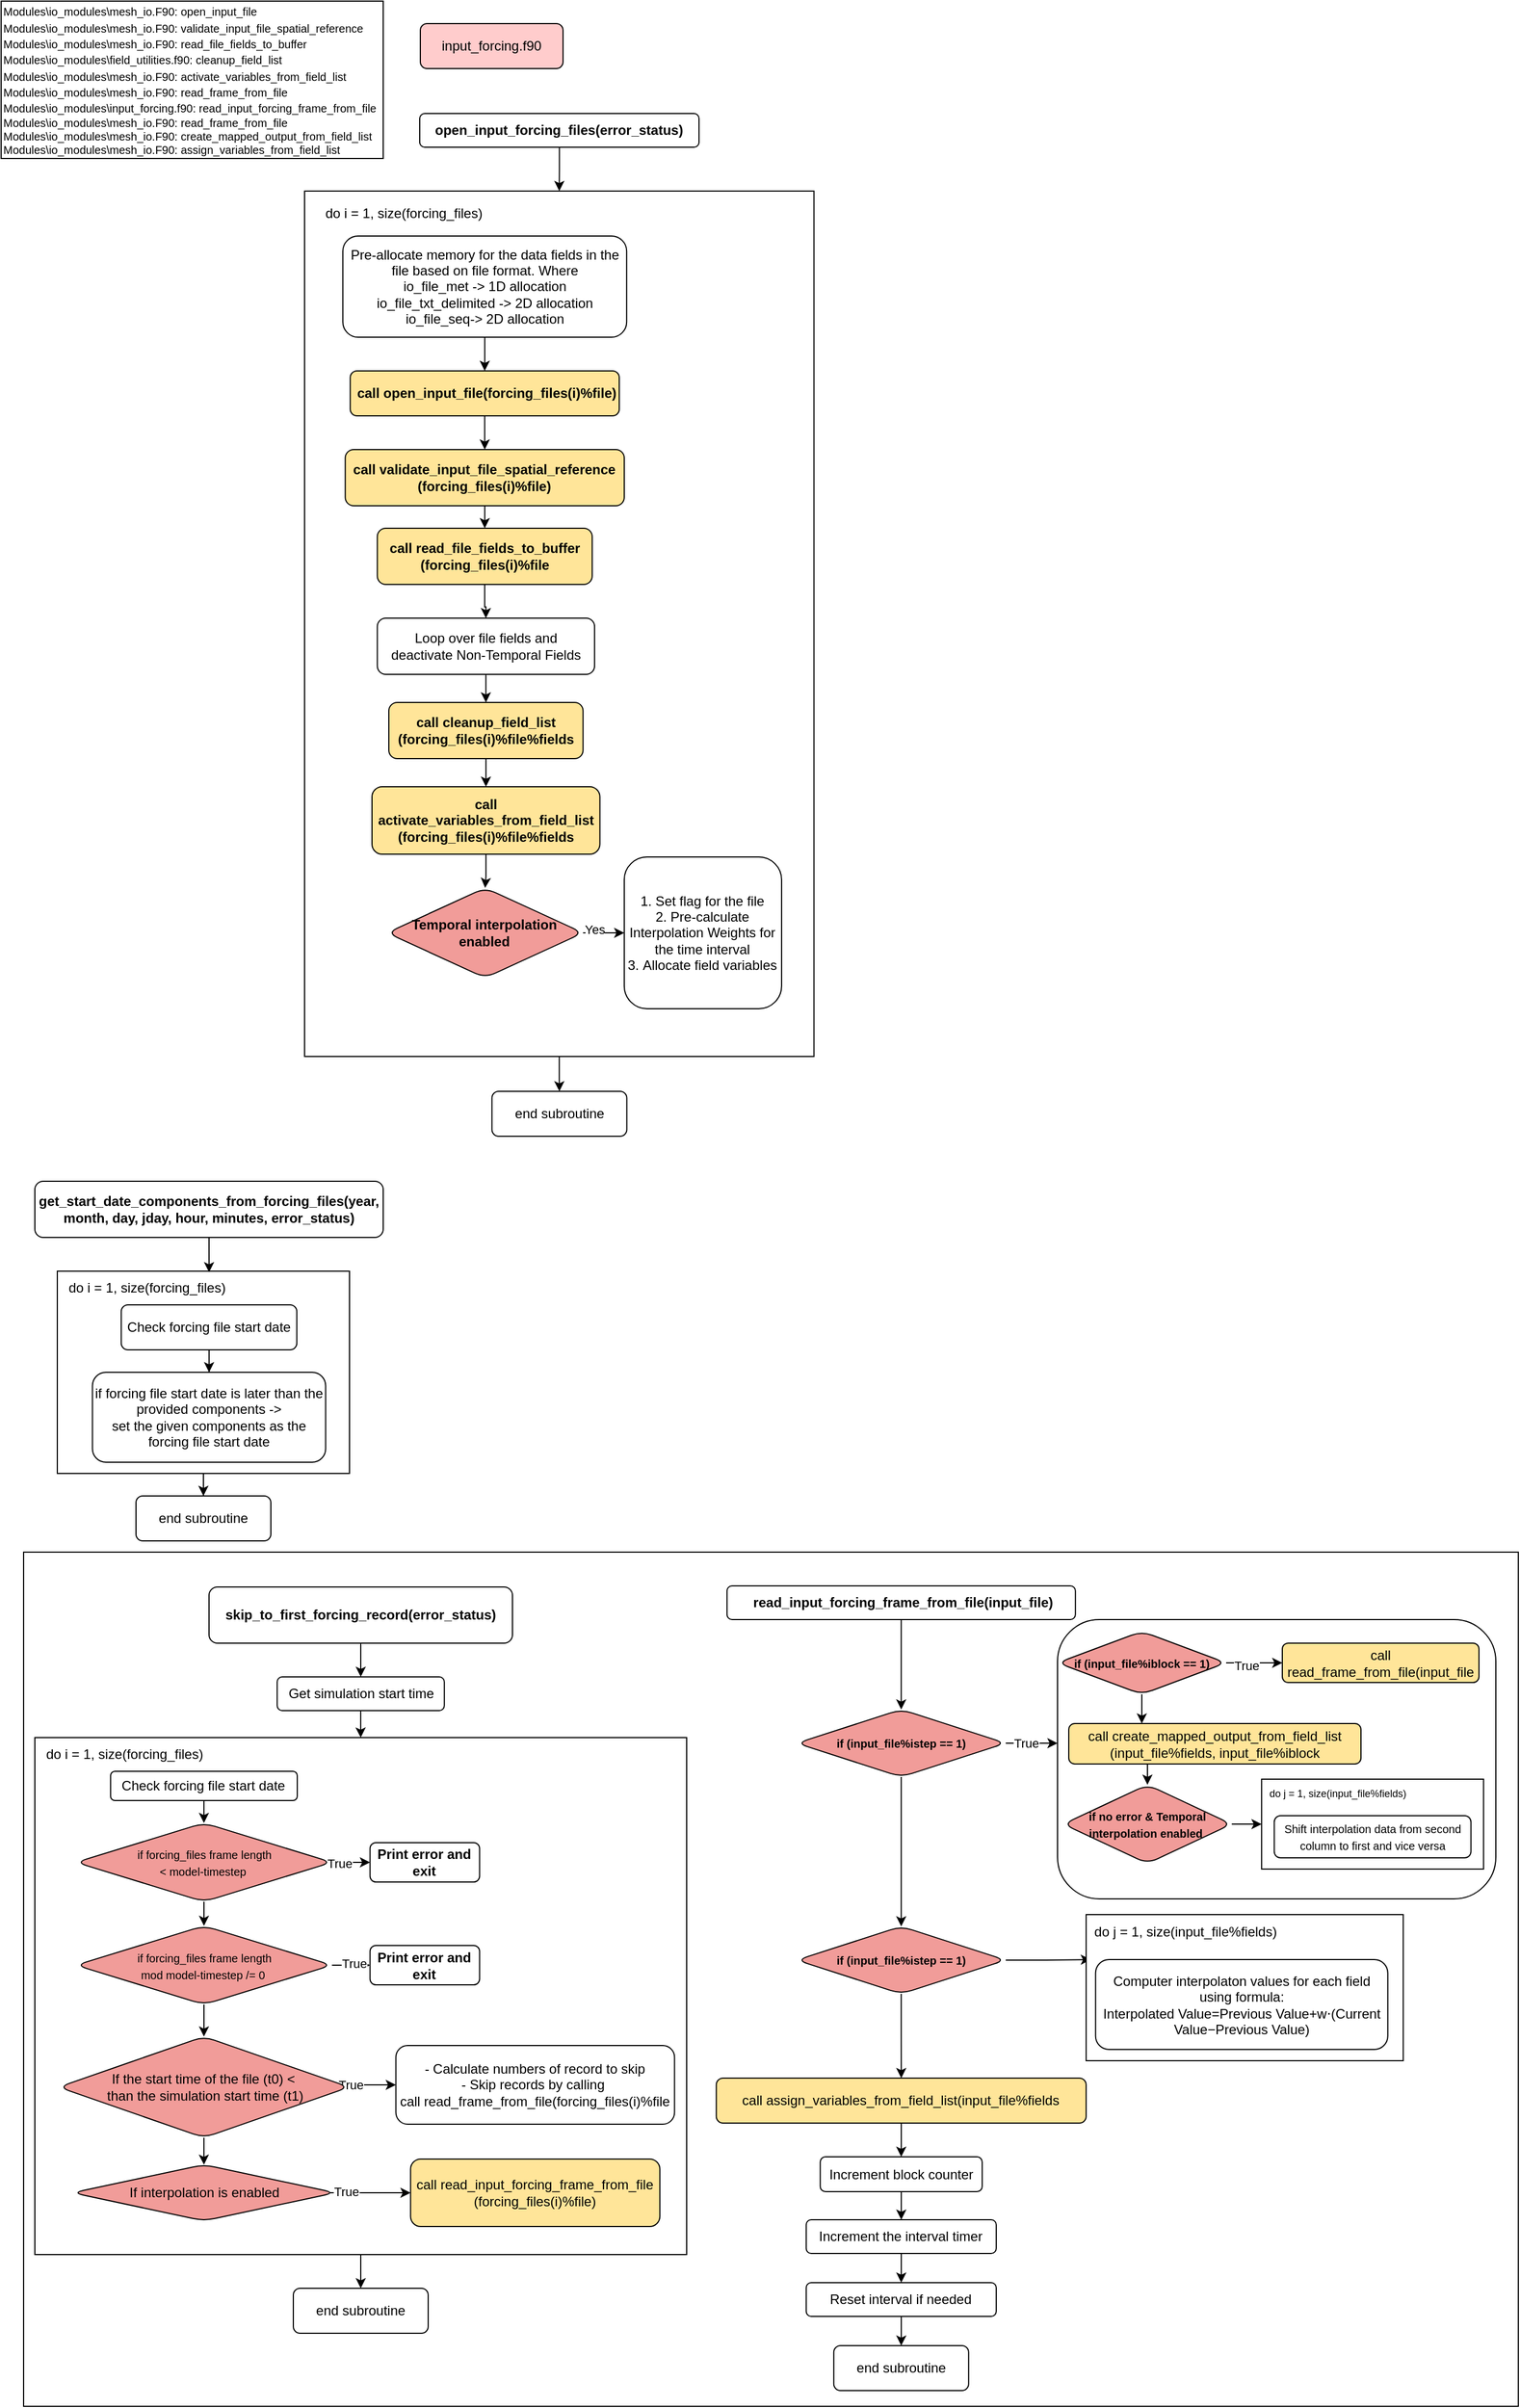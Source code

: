 <mxfile version="24.7.17">
  <diagram name="Page-1" id="S5yGAk-SD8ZDdzLFcuOw">
    <mxGraphModel dx="1666" dy="749" grid="1" gridSize="10" guides="1" tooltips="1" connect="1" arrows="1" fold="1" page="1" pageScale="1" pageWidth="850" pageHeight="1100" math="0" shadow="0">
      <root>
        <mxCell id="0" />
        <mxCell id="1" parent="0" />
        <mxCell id="k9HryMTK5wv8oFqie_I2-61" value="" style="rounded=0;whiteSpace=wrap;html=1;" vertex="1" parent="1">
          <mxGeometry x="20" y="1390" width="1330" height="760" as="geometry" />
        </mxCell>
        <mxCell id="pL6kQiFRU2sMv0eJaDet-1" value="input_forcing.f90" style="rounded=1;whiteSpace=wrap;html=1;fillColor=#FFCCCC;" parent="1" vertex="1">
          <mxGeometry x="373" y="30" width="127" height="40" as="geometry" />
        </mxCell>
        <mxCell id="9gJv6co2nd8RYt-IVOKr-2" value="" style="edgeStyle=orthogonalEdgeStyle;rounded=0;orthogonalLoop=1;jettySize=auto;html=1;entryX=0.5;entryY=0;entryDx=0;entryDy=0;entryPerimeter=0;" parent="1" source="pL6kQiFRU2sMv0eJaDet-3" target="9gJv6co2nd8RYt-IVOKr-3" edge="1">
          <mxGeometry relative="1" as="geometry">
            <mxPoint x="496.7" y="205" as="targetPoint" />
          </mxGeometry>
        </mxCell>
        <mxCell id="pL6kQiFRU2sMv0eJaDet-3" value="open_input_forcing_files(error_status)" style="rounded=1;whiteSpace=wrap;html=1;fontStyle=1" parent="1" vertex="1">
          <mxGeometry x="372.48" y="110" width="248.51" height="30" as="geometry" />
        </mxCell>
        <mxCell id="9gJv6co2nd8RYt-IVOKr-24" value="" style="edgeStyle=orthogonalEdgeStyle;rounded=0;orthogonalLoop=1;jettySize=auto;html=1;entryX=0.5;entryY=0;entryDx=0;entryDy=0;" parent="1" source="9gJv6co2nd8RYt-IVOKr-3" target="9gJv6co2nd8RYt-IVOKr-25" edge="1">
          <mxGeometry relative="1" as="geometry">
            <mxPoint x="565" y="1000" as="targetPoint" />
          </mxGeometry>
        </mxCell>
        <mxCell id="9gJv6co2nd8RYt-IVOKr-25" value="&lt;span style=&quot;font-weight: 400;&quot;&gt;end subroutine&lt;/span&gt;" style="whiteSpace=wrap;html=1;fillColor=#FFFFFF;rounded=1;fontStyle=1;" parent="1" vertex="1">
          <mxGeometry x="436.74" y="980" width="120" height="40" as="geometry" />
        </mxCell>
        <mxCell id="9gJv6co2nd8RYt-IVOKr-27" value="" style="group" parent="1" vertex="1" connectable="0">
          <mxGeometry x="270" y="179" width="453.26" height="770" as="geometry" />
        </mxCell>
        <mxCell id="9gJv6co2nd8RYt-IVOKr-3" value="" style="rounded=0;whiteSpace=wrap;html=1;" parent="9gJv6co2nd8RYt-IVOKr-27" vertex="1">
          <mxGeometry width="453.26" height="770" as="geometry" />
        </mxCell>
        <mxCell id="9gJv6co2nd8RYt-IVOKr-6" value="" style="edgeStyle=orthogonalEdgeStyle;rounded=0;orthogonalLoop=1;jettySize=auto;html=1;" parent="9gJv6co2nd8RYt-IVOKr-27" source="9gJv6co2nd8RYt-IVOKr-4" target="9gJv6co2nd8RYt-IVOKr-5" edge="1">
          <mxGeometry relative="1" as="geometry" />
        </mxCell>
        <mxCell id="9gJv6co2nd8RYt-IVOKr-4" value="&lt;span style=&quot;font-weight: normal;&quot;&gt;Pre-allocate memory for the data fields in the file based on file format. Where&lt;/span&gt;&lt;div&gt;&lt;span style=&quot;font-weight: 400;&quot;&gt;io_file_met -&amp;gt; 1D allocation&lt;/span&gt;&lt;br&gt;&lt;/div&gt;&lt;div&gt;&lt;span style=&quot;font-weight: 400;&quot;&gt;io_file_txt_delimited -&amp;gt; 2D allocation&lt;/span&gt;&lt;br&gt;&lt;/div&gt;&lt;div&gt;&lt;span style=&quot;background-color: initial; font-weight: 400;&quot;&gt;io_file_seq&lt;/span&gt;&lt;span style=&quot;font-weight: 400;&quot;&gt;-&amp;gt; 2D allocation&lt;/span&gt;&lt;span style=&quot;font-weight: 400;&quot;&gt;&lt;br&gt;&lt;/span&gt;&lt;/div&gt;" style="rounded=1;whiteSpace=wrap;html=1;fontStyle=1" parent="9gJv6co2nd8RYt-IVOKr-27" vertex="1">
          <mxGeometry x="34.08" y="40" width="252.52" height="90" as="geometry" />
        </mxCell>
        <mxCell id="9gJv6co2nd8RYt-IVOKr-8" value="" style="edgeStyle=orthogonalEdgeStyle;rounded=0;orthogonalLoop=1;jettySize=auto;html=1;" parent="9gJv6co2nd8RYt-IVOKr-27" source="9gJv6co2nd8RYt-IVOKr-5" target="9gJv6co2nd8RYt-IVOKr-7" edge="1">
          <mxGeometry relative="1" as="geometry" />
        </mxCell>
        <mxCell id="9gJv6co2nd8RYt-IVOKr-5" value="&amp;nbsp;call open_input_file(forcing_files(i)%file)" style="whiteSpace=wrap;html=1;rounded=1;fontStyle=1;fillColor=#FFE599;" parent="9gJv6co2nd8RYt-IVOKr-27" vertex="1">
          <mxGeometry x="40.64" y="160" width="239.39" height="40" as="geometry" />
        </mxCell>
        <mxCell id="9gJv6co2nd8RYt-IVOKr-10" value="" style="edgeStyle=orthogonalEdgeStyle;rounded=0;orthogonalLoop=1;jettySize=auto;html=1;" parent="9gJv6co2nd8RYt-IVOKr-27" source="9gJv6co2nd8RYt-IVOKr-7" target="9gJv6co2nd8RYt-IVOKr-9" edge="1">
          <mxGeometry relative="1" as="geometry" />
        </mxCell>
        <mxCell id="9gJv6co2nd8RYt-IVOKr-7" value="call validate_input_file_spatial_reference (forcing_files(i)%file)" style="whiteSpace=wrap;html=1;rounded=1;fontStyle=1;fillColor=#FFE599;" parent="9gJv6co2nd8RYt-IVOKr-27" vertex="1">
          <mxGeometry x="36.21" y="230" width="248.26" height="50" as="geometry" />
        </mxCell>
        <mxCell id="9gJv6co2nd8RYt-IVOKr-12" value="" style="edgeStyle=orthogonalEdgeStyle;rounded=0;orthogonalLoop=1;jettySize=auto;html=1;" parent="9gJv6co2nd8RYt-IVOKr-27" source="9gJv6co2nd8RYt-IVOKr-9" target="9gJv6co2nd8RYt-IVOKr-11" edge="1">
          <mxGeometry relative="1" as="geometry" />
        </mxCell>
        <mxCell id="9gJv6co2nd8RYt-IVOKr-9" value="call read_file_fields_to_buffer (forcing_files(i)%file" style="whiteSpace=wrap;html=1;rounded=1;fontStyle=1;fillColor=#FFE599;" parent="9gJv6co2nd8RYt-IVOKr-27" vertex="1">
          <mxGeometry x="64.74" y="300" width="191.2" height="50" as="geometry" />
        </mxCell>
        <mxCell id="9gJv6co2nd8RYt-IVOKr-14" value="" style="edgeStyle=orthogonalEdgeStyle;rounded=0;orthogonalLoop=1;jettySize=auto;html=1;" parent="9gJv6co2nd8RYt-IVOKr-27" source="9gJv6co2nd8RYt-IVOKr-11" target="9gJv6co2nd8RYt-IVOKr-13" edge="1">
          <mxGeometry relative="1" as="geometry" />
        </mxCell>
        <mxCell id="9gJv6co2nd8RYt-IVOKr-11" value="&lt;span style=&quot;font-weight: normal;&quot;&gt;Loop over file fields and&lt;/span&gt;&lt;div&gt;&lt;span style=&quot;font-weight: normal;&quot;&gt;deactivate Non-Temporal Fields&lt;/span&gt;&lt;br&gt;&lt;/div&gt;" style="whiteSpace=wrap;html=1;rounded=1;fontStyle=1;" parent="9gJv6co2nd8RYt-IVOKr-27" vertex="1">
          <mxGeometry x="64.74" y="380" width="193.32" height="50" as="geometry" />
        </mxCell>
        <mxCell id="9gJv6co2nd8RYt-IVOKr-16" value="" style="edgeStyle=orthogonalEdgeStyle;rounded=0;orthogonalLoop=1;jettySize=auto;html=1;" parent="9gJv6co2nd8RYt-IVOKr-27" source="9gJv6co2nd8RYt-IVOKr-13" target="9gJv6co2nd8RYt-IVOKr-15" edge="1">
          <mxGeometry relative="1" as="geometry" />
        </mxCell>
        <mxCell id="9gJv6co2nd8RYt-IVOKr-13" value="call cleanup_field_list (forcing_files(i)%file%fields" style="whiteSpace=wrap;html=1;rounded=1;fontStyle=1;fillColor=#FFE599;" parent="9gJv6co2nd8RYt-IVOKr-27" vertex="1">
          <mxGeometry x="75" y="455" width="172.8" height="50" as="geometry" />
        </mxCell>
        <mxCell id="9gJv6co2nd8RYt-IVOKr-18" value="" style="edgeStyle=orthogonalEdgeStyle;rounded=0;orthogonalLoop=1;jettySize=auto;html=1;" parent="9gJv6co2nd8RYt-IVOKr-27" source="9gJv6co2nd8RYt-IVOKr-15" target="9gJv6co2nd8RYt-IVOKr-17" edge="1">
          <mxGeometry relative="1" as="geometry" />
        </mxCell>
        <mxCell id="9gJv6co2nd8RYt-IVOKr-15" value="call activate_variables_from_field_list (forcing_files(i)%file%fields" style="whiteSpace=wrap;html=1;rounded=1;fontStyle=1;fillColor=#FFE599;" parent="9gJv6co2nd8RYt-IVOKr-27" vertex="1">
          <mxGeometry x="60" y="530" width="202.8" height="60" as="geometry" />
        </mxCell>
        <mxCell id="9gJv6co2nd8RYt-IVOKr-20" value="" style="edgeStyle=orthogonalEdgeStyle;rounded=0;orthogonalLoop=1;jettySize=auto;html=1;" parent="9gJv6co2nd8RYt-IVOKr-27" source="9gJv6co2nd8RYt-IVOKr-17" target="9gJv6co2nd8RYt-IVOKr-19" edge="1">
          <mxGeometry relative="1" as="geometry" />
        </mxCell>
        <mxCell id="9gJv6co2nd8RYt-IVOKr-21" value="Yes" style="edgeLabel;html=1;align=center;verticalAlign=middle;resizable=0;points=[];" parent="9gJv6co2nd8RYt-IVOKr-20" vertex="1" connectable="0">
          <mxGeometry x="-0.565" y="3" relative="1" as="geometry">
            <mxPoint as="offset" />
          </mxGeometry>
        </mxCell>
        <mxCell id="9gJv6co2nd8RYt-IVOKr-17" value="Temporal interpolation enabled" style="rhombus;whiteSpace=wrap;html=1;rounded=1;fontStyle=1;fillColor=#F19C99;" parent="9gJv6co2nd8RYt-IVOKr-27" vertex="1">
          <mxGeometry x="73.46" y="620" width="174.34" height="80" as="geometry" />
        </mxCell>
        <mxCell id="9gJv6co2nd8RYt-IVOKr-19" value="&lt;span style=&quot;font-weight: normal;&quot;&gt;1. Set flag for the file&lt;/span&gt;&lt;div&gt;&lt;span style=&quot;font-weight: normal;&quot;&gt;2.&amp;nbsp;Pre-calculate Interpolation Weights for the time interval&lt;/span&gt;&lt;/div&gt;&lt;div&gt;&lt;span style=&quot;font-weight: normal;&quot;&gt;3.&amp;nbsp;Allocate field variables&lt;/span&gt;&lt;/div&gt;" style="whiteSpace=wrap;html=1;fillColor=#FFFFFF;rounded=1;fontStyle=1;" parent="9gJv6co2nd8RYt-IVOKr-27" vertex="1">
          <mxGeometry x="284.47" y="592.5" width="140" height="135" as="geometry" />
        </mxCell>
        <mxCell id="9gJv6co2nd8RYt-IVOKr-22" value="do i = 1, size(forcing_files)" style="text;html=1;align=center;verticalAlign=middle;whiteSpace=wrap;rounded=0;" parent="9gJv6co2nd8RYt-IVOKr-27" vertex="1">
          <mxGeometry y="10" width="176.6" height="20" as="geometry" />
        </mxCell>
        <mxCell id="9gJv6co2nd8RYt-IVOKr-28" value="&lt;div&gt;&lt;font size=&quot;1&quot;&gt;Modules\io_modules\mesh_io.F90: open_input_file&lt;/font&gt;&lt;/div&gt;&lt;div&gt;&lt;font size=&quot;1&quot;&gt;Modules\io_modules\mesh_io.F90: validate_input_file_spatial_reference&lt;/font&gt;&lt;/div&gt;&lt;div&gt;&lt;font size=&quot;1&quot;&gt;Modules\io_modules\mesh_io.F90: read_file_fields_to_buffer&lt;/font&gt;&lt;/div&gt;&lt;div&gt;&lt;font size=&quot;1&quot;&gt;Modules\io_modules\field_utilities.f90: cleanup_field_list&lt;/font&gt;&lt;/div&gt;&lt;div&gt;&lt;font size=&quot;1&quot;&gt;Modules\io_modules\mesh_io.F90: activate_variables_from_field_list&lt;/font&gt;&lt;/div&gt;&lt;div&gt;&lt;font size=&quot;1&quot;&gt;Modules\io_modules\mesh_io.F90: read_frame_from_file&lt;br&gt;&lt;/font&gt;&lt;/div&gt;&lt;div&gt;&lt;font size=&quot;1&quot;&gt;Modules\io_modules\input_forcing.f90: read_input_forcing_frame_from_file&lt;br&gt;&lt;/font&gt;&lt;/div&gt;&lt;div&gt;&lt;font size=&quot;1&quot;&gt;&lt;div&gt;Modules\io_modules\mesh_io.F90: read_frame_from_file&lt;/div&gt;&lt;div&gt;Modules\io_modules\mesh_io.F90: create_mapped_output_from_field_list&lt;/div&gt;&lt;div&gt;Modules\io_modules\mesh_io.F90: assign_variables_from_field_list&lt;/div&gt;&lt;/font&gt;&lt;/div&gt;" style="rounded=0;whiteSpace=wrap;html=1;align=left;" parent="1" vertex="1">
          <mxGeometry y="10" width="340" height="140" as="geometry" />
        </mxCell>
        <mxCell id="WIIcosCYeL9qNOFvzd76-1" value="" style="rounded=0;whiteSpace=wrap;html=1;" parent="1" vertex="1">
          <mxGeometry x="50" y="1140" width="260" height="180" as="geometry" />
        </mxCell>
        <mxCell id="WIIcosCYeL9qNOFvzd76-2" value="get_start_date_components_from_forcing_files(year, month, day, jday, hour, minutes, error_status)" style="rounded=1;whiteSpace=wrap;html=1;fontStyle=1" parent="1" vertex="1">
          <mxGeometry x="30" y="1060" width="310" height="50" as="geometry" />
        </mxCell>
        <mxCell id="WIIcosCYeL9qNOFvzd76-3" value="" style="edgeStyle=orthogonalEdgeStyle;rounded=0;orthogonalLoop=1;jettySize=auto;html=1;" parent="1" source="WIIcosCYeL9qNOFvzd76-4" target="WIIcosCYeL9qNOFvzd76-5" edge="1">
          <mxGeometry relative="1" as="geometry" />
        </mxCell>
        <mxCell id="WIIcosCYeL9qNOFvzd76-4" value="&lt;span style=&quot;font-weight: normal;&quot;&gt;Check forcing file start date&lt;/span&gt;" style="whiteSpace=wrap;html=1;rounded=1;fontStyle=1;" parent="1" vertex="1">
          <mxGeometry x="106.87" y="1170" width="156.25" height="40" as="geometry" />
        </mxCell>
        <mxCell id="WIIcosCYeL9qNOFvzd76-5" value="&lt;span style=&quot;font-weight: normal;&quot;&gt;if forcing file start date is later than the provided components -&amp;gt;&lt;/span&gt;&lt;div&gt;&lt;span style=&quot;font-weight: normal;&quot;&gt;set the given components as the forcing file start date&lt;/span&gt;&lt;/div&gt;" style="whiteSpace=wrap;html=1;rounded=1;fontStyle=1;" parent="1" vertex="1">
          <mxGeometry x="81.26" y="1230" width="207.5" height="80" as="geometry" />
        </mxCell>
        <mxCell id="WIIcosCYeL9qNOFvzd76-6" value="&lt;span style=&quot;font-weight: 400;&quot;&gt;end subroutine&lt;/span&gt;" style="whiteSpace=wrap;html=1;fillColor=#FFFFFF;rounded=1;fontStyle=1;" parent="1" vertex="1">
          <mxGeometry x="120.0" y="1340" width="120" height="40" as="geometry" />
        </mxCell>
        <mxCell id="WIIcosCYeL9qNOFvzd76-7" value="do i = 1, size(forcing_files)" style="text;html=1;align=center;verticalAlign=middle;whiteSpace=wrap;rounded=0;" parent="1" vertex="1">
          <mxGeometry x="50" y="1140" width="160" height="30" as="geometry" />
        </mxCell>
        <mxCell id="WIIcosCYeL9qNOFvzd76-8" style="edgeStyle=orthogonalEdgeStyle;rounded=0;orthogonalLoop=1;jettySize=auto;html=1;entryX=0.844;entryY=0.033;entryDx=0;entryDy=0;entryPerimeter=0;" parent="1" source="WIIcosCYeL9qNOFvzd76-2" target="WIIcosCYeL9qNOFvzd76-7" edge="1">
          <mxGeometry relative="1" as="geometry" />
        </mxCell>
        <mxCell id="WIIcosCYeL9qNOFvzd76-9" style="edgeStyle=orthogonalEdgeStyle;rounded=0;orthogonalLoop=1;jettySize=auto;html=1;entryX=0.5;entryY=0;entryDx=0;entryDy=0;" parent="1" source="WIIcosCYeL9qNOFvzd76-1" target="WIIcosCYeL9qNOFvzd76-6" edge="1">
          <mxGeometry relative="1" as="geometry" />
        </mxCell>
        <mxCell id="tfbjJnkPXNNV_QmDQaBX-45" value="skip_to_first_forcing_record(error_status)" style="rounded=1;whiteSpace=wrap;html=1;fontStyle=1" parent="1" vertex="1">
          <mxGeometry x="185" y="1421" width="270" height="50" as="geometry" />
        </mxCell>
        <mxCell id="tfbjJnkPXNNV_QmDQaBX-46" style="edgeStyle=orthogonalEdgeStyle;rounded=0;orthogonalLoop=1;jettySize=auto;html=1;" parent="1" source="tfbjJnkPXNNV_QmDQaBX-47" target="tfbjJnkPXNNV_QmDQaBX-50" edge="1">
          <mxGeometry relative="1" as="geometry" />
        </mxCell>
        <mxCell id="tfbjJnkPXNNV_QmDQaBX-47" value="&lt;span style=&quot;font-weight: 400;&quot;&gt;Get simulation start time&lt;/span&gt;" style="whiteSpace=wrap;html=1;rounded=1;fontStyle=1;" parent="1" vertex="1">
          <mxGeometry x="245.63" y="1501" width="148.74" height="30" as="geometry" />
        </mxCell>
        <mxCell id="tfbjJnkPXNNV_QmDQaBX-48" value="&lt;span style=&quot;font-weight: 400;&quot;&gt;end subroutine&lt;/span&gt;" style="whiteSpace=wrap;html=1;fillColor=#FFFFFF;rounded=1;fontStyle=1;" parent="1" vertex="1">
          <mxGeometry x="260" y="2045" width="120" height="40" as="geometry" />
        </mxCell>
        <mxCell id="tfbjJnkPXNNV_QmDQaBX-49" style="edgeStyle=orthogonalEdgeStyle;rounded=0;orthogonalLoop=1;jettySize=auto;html=1;entryX=0.5;entryY=0;entryDx=0;entryDy=0;" parent="1" source="tfbjJnkPXNNV_QmDQaBX-45" target="tfbjJnkPXNNV_QmDQaBX-47" edge="1">
          <mxGeometry relative="1" as="geometry">
            <mxPoint x="267.55" y="1501.99" as="targetPoint" />
          </mxGeometry>
        </mxCell>
        <mxCell id="tfbjJnkPXNNV_QmDQaBX-50" value="" style="rounded=0;whiteSpace=wrap;html=1;" parent="1" vertex="1">
          <mxGeometry x="30" y="1555" width="580" height="460" as="geometry" />
        </mxCell>
        <mxCell id="tfbjJnkPXNNV_QmDQaBX-51" style="edgeStyle=orthogonalEdgeStyle;rounded=0;orthogonalLoop=1;jettySize=auto;html=1;" parent="1" source="tfbjJnkPXNNV_QmDQaBX-52" target="tfbjJnkPXNNV_QmDQaBX-57" edge="1">
          <mxGeometry relative="1" as="geometry" />
        </mxCell>
        <mxCell id="tfbjJnkPXNNV_QmDQaBX-52" value="&lt;span style=&quot;font-weight: normal;&quot;&gt;Check forcing file start date&lt;/span&gt;" style="whiteSpace=wrap;html=1;rounded=1;fontStyle=1;" parent="1" vertex="1">
          <mxGeometry x="97.39" y="1585" width="166.13" height="26" as="geometry" />
        </mxCell>
        <mxCell id="tfbjJnkPXNNV_QmDQaBX-53" value="do i = 1, size(forcing_files)" style="text;html=1;align=center;verticalAlign=middle;whiteSpace=wrap;rounded=0;" parent="1" vertex="1">
          <mxGeometry x="30" y="1555" width="160" height="30" as="geometry" />
        </mxCell>
        <mxCell id="tfbjJnkPXNNV_QmDQaBX-54" value="" style="edgeStyle=orthogonalEdgeStyle;rounded=0;orthogonalLoop=1;jettySize=auto;html=1;" parent="1" source="tfbjJnkPXNNV_QmDQaBX-57" target="tfbjJnkPXNNV_QmDQaBX-58" edge="1">
          <mxGeometry relative="1" as="geometry" />
        </mxCell>
        <mxCell id="tfbjJnkPXNNV_QmDQaBX-55" value="True" style="edgeLabel;html=1;align=center;verticalAlign=middle;resizable=0;points=[];" parent="tfbjJnkPXNNV_QmDQaBX-54" vertex="1" connectable="0">
          <mxGeometry x="-0.712" y="-1" relative="1" as="geometry">
            <mxPoint as="offset" />
          </mxGeometry>
        </mxCell>
        <mxCell id="tfbjJnkPXNNV_QmDQaBX-56" style="edgeStyle=orthogonalEdgeStyle;rounded=0;orthogonalLoop=1;jettySize=auto;html=1;" parent="1" source="tfbjJnkPXNNV_QmDQaBX-57" target="tfbjJnkPXNNV_QmDQaBX-62" edge="1">
          <mxGeometry relative="1" as="geometry" />
        </mxCell>
        <mxCell id="tfbjJnkPXNNV_QmDQaBX-57" value="&lt;font style=&quot;font-size: 10px; font-weight: normal;&quot;&gt;if forcing_files frame length&lt;/font&gt;&lt;div&gt;&lt;font style=&quot;font-size: 10px; font-weight: normal;&quot;&gt;&amp;lt; model-timestep&amp;nbsp;&lt;/font&gt;&lt;/div&gt;" style="rhombus;whiteSpace=wrap;html=1;rounded=1;fontStyle=1;fillColor=#F19C99;" parent="1" vertex="1">
          <mxGeometry x="66.55" y="1631" width="227.81" height="70" as="geometry" />
        </mxCell>
        <mxCell id="tfbjJnkPXNNV_QmDQaBX-58" value="Print error and exit" style="whiteSpace=wrap;html=1;fillColor=#FFFFFF;rounded=1;fontStyle=1;" parent="1" vertex="1">
          <mxGeometry x="328.26" y="1648.5" width="97.48" height="35" as="geometry" />
        </mxCell>
        <mxCell id="tfbjJnkPXNNV_QmDQaBX-59" style="edgeStyle=orthogonalEdgeStyle;rounded=0;orthogonalLoop=1;jettySize=auto;html=1;entryX=0;entryY=0.5;entryDx=0;entryDy=0;" parent="1" source="tfbjJnkPXNNV_QmDQaBX-62" target="tfbjJnkPXNNV_QmDQaBX-63" edge="1">
          <mxGeometry relative="1" as="geometry" />
        </mxCell>
        <mxCell id="tfbjJnkPXNNV_QmDQaBX-60" value="True" style="edgeLabel;html=1;align=center;verticalAlign=middle;resizable=0;points=[];" parent="tfbjJnkPXNNV_QmDQaBX-59" vertex="1" connectable="0">
          <mxGeometry x="0.381" y="3" relative="1" as="geometry">
            <mxPoint y="1" as="offset" />
          </mxGeometry>
        </mxCell>
        <mxCell id="tfbjJnkPXNNV_QmDQaBX-61" value="" style="edgeStyle=orthogonalEdgeStyle;rounded=0;orthogonalLoop=1;jettySize=auto;html=1;" parent="1" source="tfbjJnkPXNNV_QmDQaBX-62" target="tfbjJnkPXNNV_QmDQaBX-67" edge="1">
          <mxGeometry relative="1" as="geometry" />
        </mxCell>
        <mxCell id="tfbjJnkPXNNV_QmDQaBX-62" value="&lt;font style=&quot;font-size: 10px; font-weight: normal;&quot;&gt;if forcing_files frame length&lt;/font&gt;&lt;div&gt;&lt;font style=&quot;font-size: 10px; font-weight: normal;&quot;&gt;mod model-timestep /= 0&amp;nbsp;&lt;/font&gt;&lt;/div&gt;" style="rhombus;whiteSpace=wrap;html=1;rounded=1;fontStyle=1;fillColor=#F19C99;" parent="1" vertex="1">
          <mxGeometry x="66.55" y="1722.5" width="227.81" height="70" as="geometry" />
        </mxCell>
        <mxCell id="tfbjJnkPXNNV_QmDQaBX-63" value="Print error and exit" style="whiteSpace=wrap;html=1;fillColor=#FFFFFF;rounded=1;fontStyle=1;" parent="1" vertex="1">
          <mxGeometry x="328.26" y="1740" width="97.48" height="35" as="geometry" />
        </mxCell>
        <mxCell id="tfbjJnkPXNNV_QmDQaBX-64" value="" style="edgeStyle=orthogonalEdgeStyle;rounded=0;orthogonalLoop=1;jettySize=auto;html=1;exitX=0.935;exitY=0.478;exitDx=0;exitDy=0;exitPerimeter=0;" parent="1" source="tfbjJnkPXNNV_QmDQaBX-67" target="tfbjJnkPXNNV_QmDQaBX-68" edge="1">
          <mxGeometry relative="1" as="geometry" />
        </mxCell>
        <mxCell id="tfbjJnkPXNNV_QmDQaBX-65" value="True" style="edgeLabel;html=1;align=center;verticalAlign=middle;resizable=0;points=[];" parent="tfbjJnkPXNNV_QmDQaBX-64" vertex="1" connectable="0">
          <mxGeometry x="-0.399" relative="1" as="geometry">
            <mxPoint as="offset" />
          </mxGeometry>
        </mxCell>
        <mxCell id="tfbjJnkPXNNV_QmDQaBX-66" value="" style="edgeStyle=orthogonalEdgeStyle;rounded=0;orthogonalLoop=1;jettySize=auto;html=1;" parent="1" source="tfbjJnkPXNNV_QmDQaBX-67" target="tfbjJnkPXNNV_QmDQaBX-71" edge="1">
          <mxGeometry relative="1" as="geometry" />
        </mxCell>
        <mxCell id="tfbjJnkPXNNV_QmDQaBX-67" value="&lt;span style=&quot;font-weight: normal;&quot;&gt;&lt;font style=&quot;font-size: 12px;&quot;&gt;If the start time of the file (t0) &amp;lt;&lt;/font&gt;&lt;/span&gt;&lt;div&gt;&lt;span style=&quot;font-weight: normal;&quot;&gt;&lt;font style=&quot;font-size: 12px;&quot;&gt;&amp;nbsp;than the simulation start time (t1)&lt;/font&gt;&lt;/span&gt;&lt;/div&gt;" style="rhombus;whiteSpace=wrap;html=1;rounded=1;fontStyle=1;fillColor=#F19C99;" parent="1" vertex="1">
          <mxGeometry x="51.23" y="1821" width="258.45" height="90" as="geometry" />
        </mxCell>
        <mxCell id="tfbjJnkPXNNV_QmDQaBX-68" value="&lt;span style=&quot;font-weight: normal;&quot;&gt;- Calculate numbers of record to skip&lt;/span&gt;&lt;div&gt;&lt;span style=&quot;font-weight: normal;&quot;&gt;- Skip records by calling&amp;nbsp;&lt;/span&gt;&lt;/div&gt;&lt;div&gt;&lt;span style=&quot;font-weight: 400;&quot;&gt;call read_frame_from_file(forcing_files(i)%file&lt;/span&gt;&lt;br&gt;&lt;/div&gt;" style="whiteSpace=wrap;html=1;fillColor=#FFFFFF;rounded=1;fontStyle=1;" parent="1" vertex="1">
          <mxGeometry x="351.26" y="1829" width="247.95" height="70" as="geometry" />
        </mxCell>
        <mxCell id="tfbjJnkPXNNV_QmDQaBX-69" value="" style="edgeStyle=orthogonalEdgeStyle;rounded=0;orthogonalLoop=1;jettySize=auto;html=1;exitX=0.973;exitY=0.5;exitDx=0;exitDy=0;exitPerimeter=0;" parent="1" source="tfbjJnkPXNNV_QmDQaBX-71" target="tfbjJnkPXNNV_QmDQaBX-72" edge="1">
          <mxGeometry relative="1" as="geometry" />
        </mxCell>
        <mxCell id="tfbjJnkPXNNV_QmDQaBX-70" value="True" style="edgeLabel;html=1;align=center;verticalAlign=middle;resizable=0;points=[];" parent="tfbjJnkPXNNV_QmDQaBX-69" vertex="1" connectable="0">
          <mxGeometry x="-0.568" y="1" relative="1" as="geometry">
            <mxPoint as="offset" />
          </mxGeometry>
        </mxCell>
        <mxCell id="tfbjJnkPXNNV_QmDQaBX-71" value="&lt;span style=&quot;font-weight: normal;&quot;&gt;If interpolation is enabled&lt;br&gt;&lt;/span&gt;" style="rhombus;whiteSpace=wrap;html=1;fillColor=#F19C99;rounded=1;fontStyle=1;" parent="1" vertex="1">
          <mxGeometry x="63.57" y="1935" width="233.77" height="50" as="geometry" />
        </mxCell>
        <mxCell id="tfbjJnkPXNNV_QmDQaBX-72" value="&lt;span style=&quot;font-weight: normal;&quot;&gt;call read_input_forcing_frame_from_file&lt;/span&gt;&lt;div&gt;&lt;span style=&quot;font-weight: normal;&quot;&gt;(forcing_files(i)%file)&lt;/span&gt;&lt;/div&gt;" style="whiteSpace=wrap;html=1;fillColor=#FFE599;rounded=1;fontStyle=1;" parent="1" vertex="1">
          <mxGeometry x="364.33" y="1930" width="221.82" height="60" as="geometry" />
        </mxCell>
        <mxCell id="tfbjJnkPXNNV_QmDQaBX-73" style="edgeStyle=orthogonalEdgeStyle;rounded=0;orthogonalLoop=1;jettySize=auto;html=1;entryX=0.5;entryY=0;entryDx=0;entryDy=0;" parent="1" source="tfbjJnkPXNNV_QmDQaBX-50" target="tfbjJnkPXNNV_QmDQaBX-48" edge="1">
          <mxGeometry relative="1" as="geometry" />
        </mxCell>
        <mxCell id="k9HryMTK5wv8oFqie_I2-11" style="edgeStyle=orthogonalEdgeStyle;rounded=0;orthogonalLoop=1;jettySize=auto;html=1;exitX=0.5;exitY=1;exitDx=0;exitDy=0;" edge="1" parent="1" source="k9HryMTK5wv8oFqie_I2-1" target="k9HryMTK5wv8oFqie_I2-10">
          <mxGeometry relative="1" as="geometry">
            <mxPoint x="801" y="1460" as="sourcePoint" />
          </mxGeometry>
        </mxCell>
        <mxCell id="k9HryMTK5wv8oFqie_I2-1" value="&amp;nbsp;read_input_forcing_frame_from_file(input_file)" style="whiteSpace=wrap;html=1;fillColor=#FFFFFF;rounded=1;fontStyle=1;" vertex="1" parent="1">
          <mxGeometry x="645.9" y="1420" width="310" height="30" as="geometry" />
        </mxCell>
        <mxCell id="k9HryMTK5wv8oFqie_I2-13" value="" style="edgeStyle=orthogonalEdgeStyle;rounded=0;orthogonalLoop=1;jettySize=auto;html=1;" edge="1" parent="1" source="k9HryMTK5wv8oFqie_I2-10" target="k9HryMTK5wv8oFqie_I2-12">
          <mxGeometry relative="1" as="geometry">
            <Array as="points">
              <mxPoint x="940" y="1560" />
              <mxPoint x="940" y="1560" />
            </Array>
          </mxGeometry>
        </mxCell>
        <mxCell id="k9HryMTK5wv8oFqie_I2-18" value="True" style="edgeLabel;html=1;align=center;verticalAlign=middle;resizable=0;points=[];" vertex="1" connectable="0" parent="k9HryMTK5wv8oFqie_I2-13">
          <mxGeometry x="-0.234" relative="1" as="geometry">
            <mxPoint as="offset" />
          </mxGeometry>
        </mxCell>
        <mxCell id="k9HryMTK5wv8oFqie_I2-29" style="edgeStyle=orthogonalEdgeStyle;rounded=0;orthogonalLoop=1;jettySize=auto;html=1;" edge="1" parent="1" source="k9HryMTK5wv8oFqie_I2-10" target="k9HryMTK5wv8oFqie_I2-27">
          <mxGeometry relative="1" as="geometry" />
        </mxCell>
        <mxCell id="k9HryMTK5wv8oFqie_I2-10" value="&lt;span style=&quot;font-size: 10px;&quot;&gt;if (input_file%istep == 1)&lt;/span&gt;" style="rhombus;whiteSpace=wrap;html=1;rounded=1;fontStyle=1;fillColor=#F19C99;" vertex="1" parent="1">
          <mxGeometry x="707.91" y="1530" width="185.99" height="60" as="geometry" />
        </mxCell>
        <mxCell id="k9HryMTK5wv8oFqie_I2-50" value="" style="edgeStyle=orthogonalEdgeStyle;rounded=0;orthogonalLoop=1;jettySize=auto;html=1;" edge="1" parent="1" source="k9HryMTK5wv8oFqie_I2-27" target="k9HryMTK5wv8oFqie_I2-49">
          <mxGeometry relative="1" as="geometry" />
        </mxCell>
        <mxCell id="k9HryMTK5wv8oFqie_I2-27" value="&lt;span style=&quot;font-size: 10px;&quot;&gt;if (input_file%istep == 1)&lt;/span&gt;" style="rhombus;whiteSpace=wrap;html=1;rounded=1;fontStyle=1;fillColor=#F19C99;" vertex="1" parent="1">
          <mxGeometry x="707.91" y="1723" width="185.99" height="60" as="geometry" />
        </mxCell>
        <mxCell id="k9HryMTK5wv8oFqie_I2-47" value="" style="group" vertex="1" connectable="0" parent="1">
          <mxGeometry x="940" y="1450" width="390" height="248.5" as="geometry" />
        </mxCell>
        <mxCell id="k9HryMTK5wv8oFqie_I2-12" value="" style="whiteSpace=wrap;html=1;fillColor=#FFFFFF;rounded=1;fontStyle=1;" vertex="1" parent="k9HryMTK5wv8oFqie_I2-47">
          <mxGeometry width="390" height="248.5" as="geometry" />
        </mxCell>
        <mxCell id="k9HryMTK5wv8oFqie_I2-14" value="&lt;span style=&quot;font-weight: normal;&quot;&gt;call read_frame_from_file(input_file&lt;/span&gt;" style="whiteSpace=wrap;html=1;fillColor=#FFE599;rounded=1;fontStyle=1;" vertex="1" parent="k9HryMTK5wv8oFqie_I2-47">
          <mxGeometry x="200" y="21" width="175" height="35" as="geometry" />
        </mxCell>
        <mxCell id="k9HryMTK5wv8oFqie_I2-16" value="" style="edgeStyle=orthogonalEdgeStyle;rounded=0;orthogonalLoop=1;jettySize=auto;html=1;" edge="1" parent="k9HryMTK5wv8oFqie_I2-47" source="k9HryMTK5wv8oFqie_I2-15" target="k9HryMTK5wv8oFqie_I2-14">
          <mxGeometry relative="1" as="geometry" />
        </mxCell>
        <mxCell id="k9HryMTK5wv8oFqie_I2-17" value="True" style="edgeLabel;html=1;align=center;verticalAlign=middle;resizable=0;points=[];" vertex="1" connectable="0" parent="k9HryMTK5wv8oFqie_I2-16">
          <mxGeometry x="-0.289" y="-2" relative="1" as="geometry">
            <mxPoint as="offset" />
          </mxGeometry>
        </mxCell>
        <mxCell id="k9HryMTK5wv8oFqie_I2-20" style="edgeStyle=orthogonalEdgeStyle;rounded=0;orthogonalLoop=1;jettySize=auto;html=1;entryX=0.25;entryY=0;entryDx=0;entryDy=0;" edge="1" parent="k9HryMTK5wv8oFqie_I2-47" source="k9HryMTK5wv8oFqie_I2-15" target="k9HryMTK5wv8oFqie_I2-19">
          <mxGeometry relative="1" as="geometry" />
        </mxCell>
        <mxCell id="k9HryMTK5wv8oFqie_I2-15" value="&lt;span style=&quot;font-size: 10px;&quot;&gt;if (input_file%iblock == 1)&lt;/span&gt;" style="rhombus;whiteSpace=wrap;html=1;rounded=1;fontStyle=1;fillColor=#F19C99;" vertex="1" parent="k9HryMTK5wv8oFqie_I2-47">
          <mxGeometry y="10.5" width="150" height="56" as="geometry" />
        </mxCell>
        <mxCell id="k9HryMTK5wv8oFqie_I2-26" style="edgeStyle=orthogonalEdgeStyle;rounded=0;orthogonalLoop=1;jettySize=auto;html=1;exitX=0.25;exitY=1;exitDx=0;exitDy=0;entryX=0.5;entryY=0;entryDx=0;entryDy=0;" edge="1" parent="k9HryMTK5wv8oFqie_I2-47" source="k9HryMTK5wv8oFqie_I2-19" target="k9HryMTK5wv8oFqie_I2-21">
          <mxGeometry relative="1" as="geometry" />
        </mxCell>
        <mxCell id="k9HryMTK5wv8oFqie_I2-19" value="&lt;span style=&quot;font-weight: 400;&quot;&gt;call create_mapped_output_from_field_list&lt;/span&gt;&lt;div&gt;&lt;span style=&quot;font-weight: 400;&quot;&gt;(input_file%fields, input_file%iblock&lt;/span&gt;&lt;br&gt;&lt;/div&gt;" style="whiteSpace=wrap;html=1;fillColor=#FFE599;rounded=1;fontStyle=1;" vertex="1" parent="k9HryMTK5wv8oFqie_I2-47">
          <mxGeometry x="10" y="92.5" width="260" height="36" as="geometry" />
        </mxCell>
        <mxCell id="k9HryMTK5wv8oFqie_I2-25" style="edgeStyle=orthogonalEdgeStyle;rounded=0;orthogonalLoop=1;jettySize=auto;html=1;entryX=0;entryY=0.5;entryDx=0;entryDy=0;" edge="1" parent="k9HryMTK5wv8oFqie_I2-47" source="k9HryMTK5wv8oFqie_I2-21" target="k9HryMTK5wv8oFqie_I2-22">
          <mxGeometry relative="1" as="geometry" />
        </mxCell>
        <mxCell id="k9HryMTK5wv8oFqie_I2-21" value="&lt;span style=&quot;font-size: 10px;&quot;&gt;if no error &amp;amp; Temporal interpolation enabled&amp;nbsp;&lt;/span&gt;" style="rhombus;whiteSpace=wrap;html=1;rounded=1;fontStyle=1;fillColor=#F19C99;" vertex="1" parent="k9HryMTK5wv8oFqie_I2-47">
          <mxGeometry x="5" y="147" width="150" height="70" as="geometry" />
        </mxCell>
        <mxCell id="k9HryMTK5wv8oFqie_I2-22" value="" style="rounded=0;whiteSpace=wrap;html=1;" vertex="1" parent="k9HryMTK5wv8oFqie_I2-47">
          <mxGeometry x="181.59" y="142" width="197.5" height="80" as="geometry" />
        </mxCell>
        <mxCell id="k9HryMTK5wv8oFqie_I2-23" value="&lt;font style=&quot;font-size: 9px;&quot;&gt;do j = 1, size(input_file%fields)&lt;/font&gt;" style="text;html=1;align=center;verticalAlign=middle;whiteSpace=wrap;rounded=0;" vertex="1" parent="k9HryMTK5wv8oFqie_I2-47">
          <mxGeometry x="181.59" y="138.5" width="135" height="30" as="geometry" />
        </mxCell>
        <mxCell id="k9HryMTK5wv8oFqie_I2-24" value="&lt;span style=&quot;font-weight: normal;&quot;&gt;&lt;font style=&quot;font-size: 10px;&quot;&gt;Shift interpolation data from second column to first and vice versa&lt;/font&gt;&lt;/span&gt;" style="whiteSpace=wrap;html=1;fillColor=#FFFFFF;rounded=1;fontStyle=1;" vertex="1" parent="k9HryMTK5wv8oFqie_I2-47">
          <mxGeometry x="192.84" y="174.5" width="175" height="37.5" as="geometry" />
        </mxCell>
        <mxCell id="k9HryMTK5wv8oFqie_I2-48" style="edgeStyle=orthogonalEdgeStyle;rounded=0;orthogonalLoop=1;jettySize=auto;html=1;entryX=0.015;entryY=0.308;entryDx=0;entryDy=0;entryPerimeter=0;" edge="1" parent="1" source="k9HryMTK5wv8oFqie_I2-27" target="k9HryMTK5wv8oFqie_I2-44">
          <mxGeometry relative="1" as="geometry" />
        </mxCell>
        <mxCell id="k9HryMTK5wv8oFqie_I2-54" style="edgeStyle=orthogonalEdgeStyle;rounded=0;orthogonalLoop=1;jettySize=auto;html=1;entryX=0.5;entryY=0;entryDx=0;entryDy=0;" edge="1" parent="1" source="k9HryMTK5wv8oFqie_I2-49" target="k9HryMTK5wv8oFqie_I2-53">
          <mxGeometry relative="1" as="geometry" />
        </mxCell>
        <mxCell id="k9HryMTK5wv8oFqie_I2-49" value="&lt;span style=&quot;font-weight: normal;&quot;&gt;call assign_variables_from_field_list(input_file%fields&lt;/span&gt;" style="whiteSpace=wrap;html=1;fillColor=#FFE599;rounded=1;fontStyle=1;" vertex="1" parent="1">
          <mxGeometry x="636.36" y="1858" width="329.09" height="40" as="geometry" />
        </mxCell>
        <mxCell id="k9HryMTK5wv8oFqie_I2-51" value="" style="group" vertex="1" connectable="0" parent="1">
          <mxGeometry x="965.45" y="1712.5" width="282.16" height="130" as="geometry" />
        </mxCell>
        <mxCell id="k9HryMTK5wv8oFqie_I2-44" value="" style="rounded=0;whiteSpace=wrap;html=1;" vertex="1" parent="k9HryMTK5wv8oFqie_I2-51">
          <mxGeometry width="282.16" height="130" as="geometry" />
        </mxCell>
        <mxCell id="k9HryMTK5wv8oFqie_I2-45" value="do j = 1, size(input_file%fields)" style="text;html=1;align=center;verticalAlign=middle;whiteSpace=wrap;rounded=0;" vertex="1" parent="k9HryMTK5wv8oFqie_I2-51">
          <mxGeometry width="178.41" height="30" as="geometry" />
        </mxCell>
        <mxCell id="k9HryMTK5wv8oFqie_I2-46" value="&lt;div&gt;&lt;span style=&quot;font-weight: 400;&quot;&gt;Computer interpolaton values for each field using formula:&lt;/span&gt;&lt;/div&gt;&lt;div&gt;&lt;span style=&quot;background-color: initial; font-weight: 400;&quot;&gt;Interpolated Value=Previous Value+w⋅(Current Value−Previous Value)&lt;/span&gt;&lt;/div&gt;" style="whiteSpace=wrap;html=1;fillColor=#FFFFFF;rounded=1;fontStyle=1;" vertex="1" parent="k9HryMTK5wv8oFqie_I2-51">
          <mxGeometry x="8.41" y="40" width="260" height="80" as="geometry" />
        </mxCell>
        <mxCell id="k9HryMTK5wv8oFqie_I2-56" value="" style="edgeStyle=orthogonalEdgeStyle;rounded=0;orthogonalLoop=1;jettySize=auto;html=1;" edge="1" parent="1" source="k9HryMTK5wv8oFqie_I2-53" target="k9HryMTK5wv8oFqie_I2-55">
          <mxGeometry relative="1" as="geometry" />
        </mxCell>
        <mxCell id="k9HryMTK5wv8oFqie_I2-53" value="&lt;span style=&quot;font-weight: 400;&quot;&gt;Increment block counter&lt;/span&gt;" style="whiteSpace=wrap;html=1;fillColor=#FFFFFF;rounded=1;fontStyle=1;" vertex="1" parent="1">
          <mxGeometry x="728.85" y="1928" width="144.1" height="31" as="geometry" />
        </mxCell>
        <mxCell id="k9HryMTK5wv8oFqie_I2-58" style="edgeStyle=orthogonalEdgeStyle;rounded=0;orthogonalLoop=1;jettySize=auto;html=1;entryX=0.5;entryY=0;entryDx=0;entryDy=0;" edge="1" parent="1" source="k9HryMTK5wv8oFqie_I2-55" target="k9HryMTK5wv8oFqie_I2-57">
          <mxGeometry relative="1" as="geometry" />
        </mxCell>
        <mxCell id="k9HryMTK5wv8oFqie_I2-55" value="&lt;span style=&quot;font-weight: normal;&quot;&gt;Increment the interval timer&lt;/span&gt;" style="whiteSpace=wrap;html=1;fillColor=#FFFFFF;rounded=1;fontStyle=1;" vertex="1" parent="1">
          <mxGeometry x="716.36" y="1984" width="169.09" height="30" as="geometry" />
        </mxCell>
        <mxCell id="k9HryMTK5wv8oFqie_I2-60" style="edgeStyle=orthogonalEdgeStyle;rounded=0;orthogonalLoop=1;jettySize=auto;html=1;entryX=0.5;entryY=0;entryDx=0;entryDy=0;" edge="1" parent="1" source="k9HryMTK5wv8oFqie_I2-57" target="k9HryMTK5wv8oFqie_I2-59">
          <mxGeometry relative="1" as="geometry" />
        </mxCell>
        <mxCell id="k9HryMTK5wv8oFqie_I2-57" value="&lt;span style=&quot;font-weight: normal;&quot;&gt;Reset interval if needed&lt;/span&gt;" style="whiteSpace=wrap;html=1;fillColor=#FFFFFF;rounded=1;fontStyle=1;" vertex="1" parent="1">
          <mxGeometry x="716.36" y="2040" width="169.09" height="30" as="geometry" />
        </mxCell>
        <mxCell id="k9HryMTK5wv8oFqie_I2-59" value="&lt;span style=&quot;font-weight: 400;&quot;&gt;end subroutine&lt;/span&gt;" style="whiteSpace=wrap;html=1;fillColor=#FFFFFF;rounded=1;fontStyle=1;" vertex="1" parent="1">
          <mxGeometry x="740.9" y="2096" width="120" height="40" as="geometry" />
        </mxCell>
      </root>
    </mxGraphModel>
  </diagram>
</mxfile>
